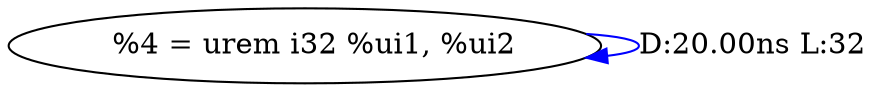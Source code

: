 digraph {
Node0x2b896f0[label="  %4 = urem i32 %ui1, %ui2"];
Node0x2b896f0 -> Node0x2b896f0[label="D:20.00ns L:32",color=blue];
}

